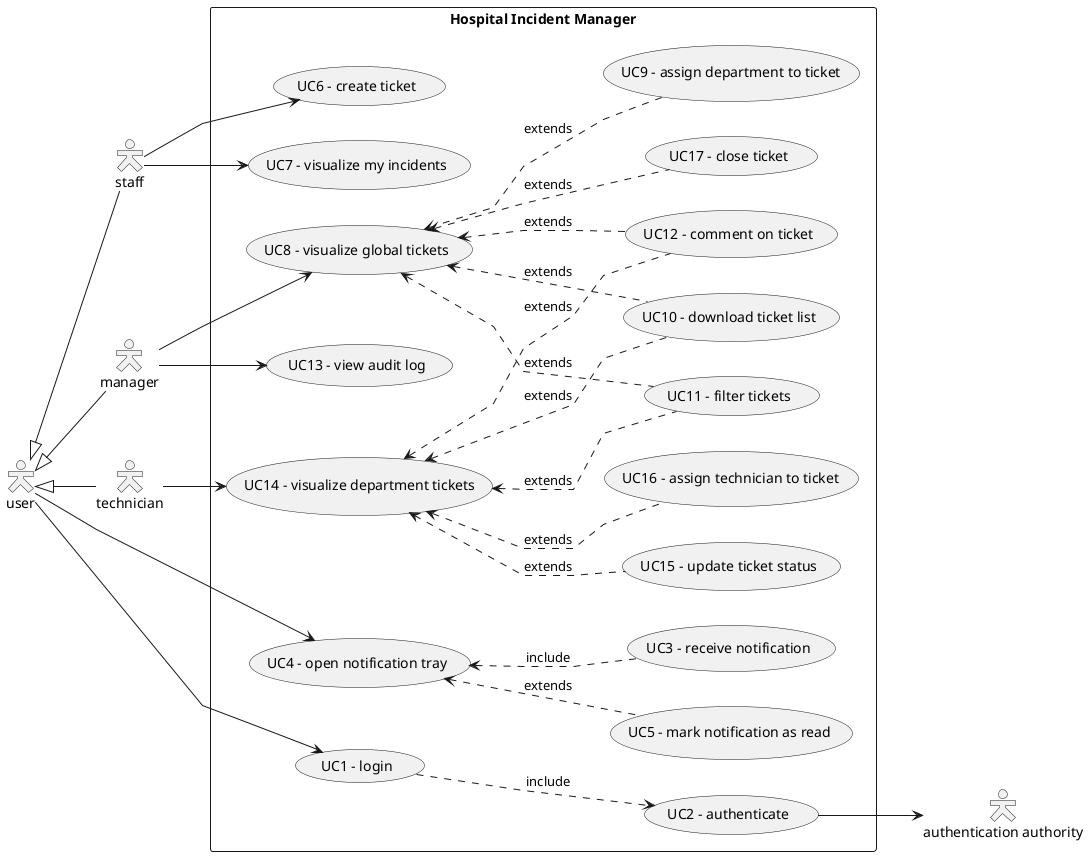 @startuml
skinparam actorStyle Hollow
left to right direction
skinparam Linetype polyline

user <|-- staff
user <|-- manager
user <|-- technician

rectangle "Hospital Incident Manager"{
(UC1 - login).down.>(UC2 - authenticate):include
(UC6 - create ticket)
(UC8 - visualize global tickets)
(UC14 - visualize department tickets)
(UC11 - filter tickets).up.>(UC8 - visualize global tickets):extends
(UC11 - filter tickets).up.>(UC14 - visualize department tickets):extends
(UC10 - download ticket list).up.>(UC8 - visualize global tickets):extends
(UC10 - download ticket list).up.>(UC14 - visualize department tickets):extends
(UC12 - comment on ticket).up.>(UC8 - visualize global tickets):extends
(UC12 - comment on ticket).up.>(UC14 - visualize department tickets):extends
(UC7 - visualize my incidents)
(UC9 - assign department to ticket).up.>(UC8 - visualize global tickets):extends
(UC5 - mark notification as read).up.>(UC4 - open notification tray):extends
(UC3 - receive notification) .up.> (UC4 - open notification tray) : include
(UC13 - view audit log)
(UC15 - update ticket status).up.>(UC14 - visualize department tickets):extends
(UC16 - assign technician to ticket).up.>(UC14 - visualize department tickets):extends
(UC17 - close ticket).up.>(UC8 - visualize global tickets): extends
}

user --> (UC1 - login)
user --> (UC4 - open notification tray)

staff --> (UC6 - create ticket)
staff --> (UC7 - visualize my incidents)

manager --> (UC8 - visualize global tickets)
manager --> (UC13 - view audit log)

technician --> (UC14 - visualize department tickets)

(UC2 - authenticate) --> "authentication authority"

@enduml